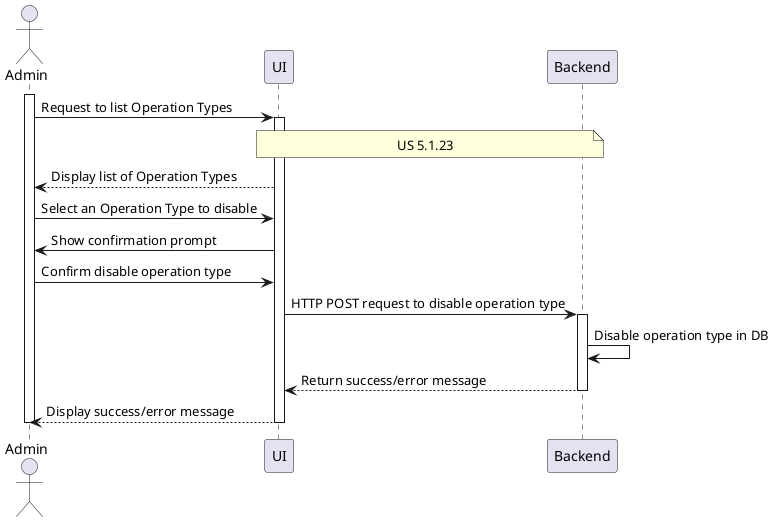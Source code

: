 @startuml Process_View
actor Admin 
participant UI  as UI
participant Backend as backend

activate Admin

Admin -> UI: Request to list Operation Types
activate UI
note over UI, backend : US 5.1.23
UI --> Admin: Display list of Operation Types

Admin -> UI: Select an Operation Type to disable
UI -> Admin: Show confirmation prompt
Admin -> UI: Confirm disable operation type
UI -> backend: HTTP POST request to disable operation type
activate backend
backend -> backend: Disable operation type in DB
backend --> UI: Return success/error message
deactivate backend
UI --> Admin: Display success/error message
deactivate UI
deactivate Admin

@enduml
